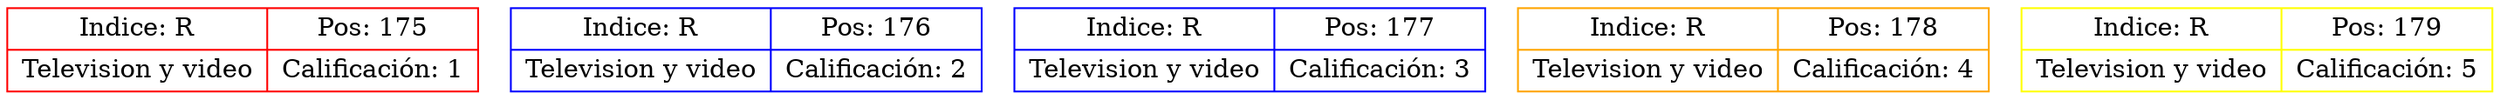 digraph Daniel35{
node[shape=record];
node175[color=red, fillcolor=violet, label="{Indice: R|Television y video}|{Pos: 175|Calificación: 1}"];
node176[color=blue, fillcolor=gray, label="{Indice: R|Television y video}|{Pos: 176|Calificación: 2}"];
node177[color=blue, fillcolor=yellow, label="{Indice: R|Television y video}|{Pos: 177|Calificación: 3}"];
node178[color=orange, fillcolor=gray, label="{Indice: R|Television y video}|{Pos: 178|Calificación: 4}"];
node179[color=yellow, fillcolor=violet, label="{Indice: R|Television y video}|{Pos: 179|Calificación: 5}"];
}